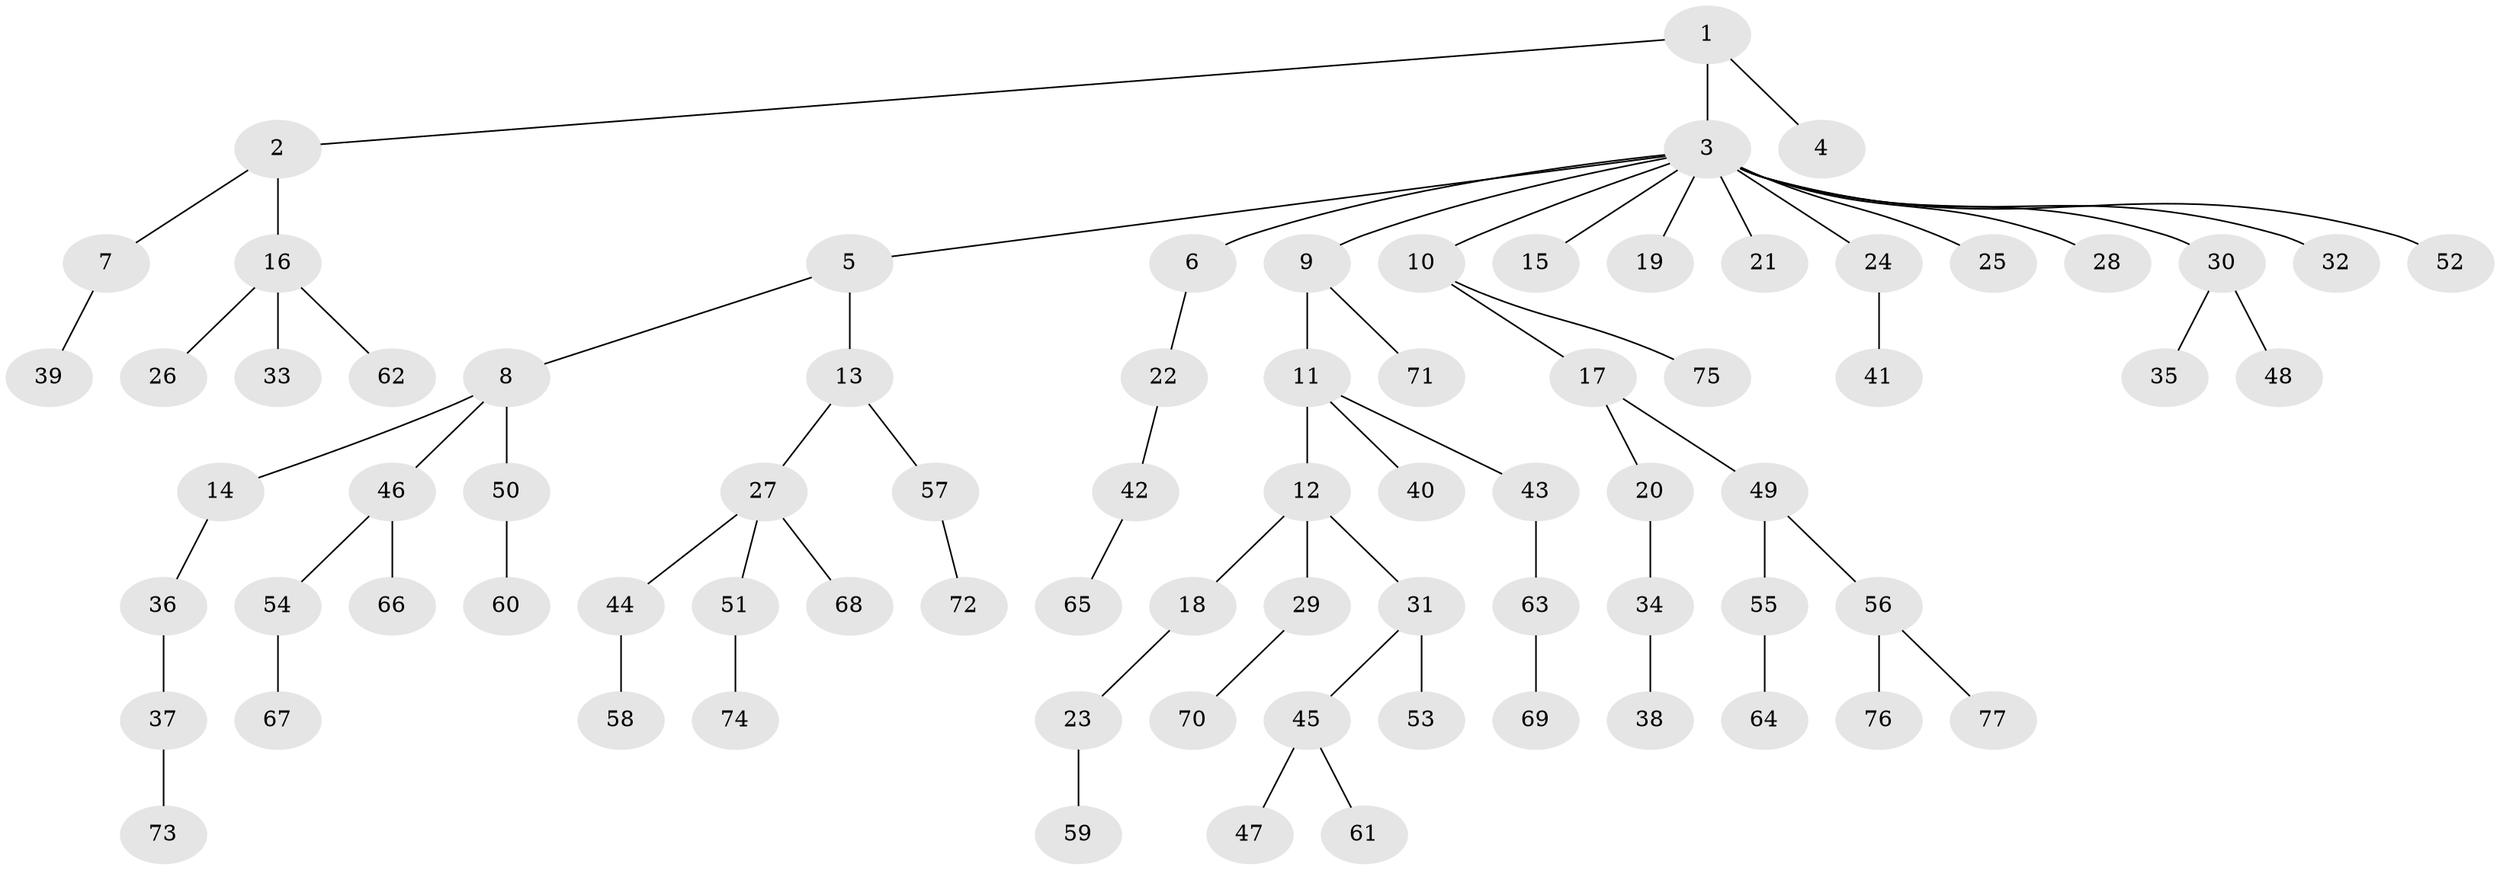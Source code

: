 // coarse degree distribution, {4: 0.05660377358490566, 14: 0.018867924528301886, 1: 0.5660377358490566, 3: 0.07547169811320754, 5: 0.03773584905660377, 2: 0.24528301886792453}
// Generated by graph-tools (version 1.1) at 2025/24/03/03/25 07:24:07]
// undirected, 77 vertices, 76 edges
graph export_dot {
graph [start="1"]
  node [color=gray90,style=filled];
  1;
  2;
  3;
  4;
  5;
  6;
  7;
  8;
  9;
  10;
  11;
  12;
  13;
  14;
  15;
  16;
  17;
  18;
  19;
  20;
  21;
  22;
  23;
  24;
  25;
  26;
  27;
  28;
  29;
  30;
  31;
  32;
  33;
  34;
  35;
  36;
  37;
  38;
  39;
  40;
  41;
  42;
  43;
  44;
  45;
  46;
  47;
  48;
  49;
  50;
  51;
  52;
  53;
  54;
  55;
  56;
  57;
  58;
  59;
  60;
  61;
  62;
  63;
  64;
  65;
  66;
  67;
  68;
  69;
  70;
  71;
  72;
  73;
  74;
  75;
  76;
  77;
  1 -- 2;
  1 -- 3;
  1 -- 4;
  2 -- 7;
  2 -- 16;
  3 -- 5;
  3 -- 6;
  3 -- 9;
  3 -- 10;
  3 -- 15;
  3 -- 19;
  3 -- 21;
  3 -- 24;
  3 -- 25;
  3 -- 28;
  3 -- 30;
  3 -- 32;
  3 -- 52;
  5 -- 8;
  5 -- 13;
  6 -- 22;
  7 -- 39;
  8 -- 14;
  8 -- 46;
  8 -- 50;
  9 -- 11;
  9 -- 71;
  10 -- 17;
  10 -- 75;
  11 -- 12;
  11 -- 40;
  11 -- 43;
  12 -- 18;
  12 -- 29;
  12 -- 31;
  13 -- 27;
  13 -- 57;
  14 -- 36;
  16 -- 26;
  16 -- 33;
  16 -- 62;
  17 -- 20;
  17 -- 49;
  18 -- 23;
  20 -- 34;
  22 -- 42;
  23 -- 59;
  24 -- 41;
  27 -- 44;
  27 -- 51;
  27 -- 68;
  29 -- 70;
  30 -- 35;
  30 -- 48;
  31 -- 45;
  31 -- 53;
  34 -- 38;
  36 -- 37;
  37 -- 73;
  42 -- 65;
  43 -- 63;
  44 -- 58;
  45 -- 47;
  45 -- 61;
  46 -- 54;
  46 -- 66;
  49 -- 55;
  49 -- 56;
  50 -- 60;
  51 -- 74;
  54 -- 67;
  55 -- 64;
  56 -- 76;
  56 -- 77;
  57 -- 72;
  63 -- 69;
}
